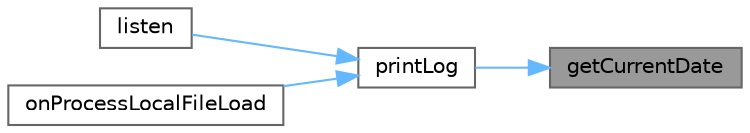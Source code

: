 digraph "getCurrentDate"
{
 // LATEX_PDF_SIZE
  bgcolor="transparent";
  edge [fontname=Helvetica,fontsize=10,labelfontname=Helvetica,labelfontsize=10];
  node [fontname=Helvetica,fontsize=10,shape=box,height=0.2,width=0.4];
  rankdir="RL";
  Node1 [id="Node000001",label="getCurrentDate",height=0.2,width=0.4,color="gray40", fillcolor="grey60", style="filled", fontcolor="black",tooltip="CModbusClient::getCurrentDate 得到当前时间"];
  Node1 -> Node2 [id="edge1_Node000001_Node000002",dir="back",color="steelblue1",style="solid",tooltip=" "];
  Node2 [id="Node000002",label="printLog",height=0.2,width=0.4,color="grey40", fillcolor="white", style="filled",URL="$classchttpserver.html#af07e8fd9f47aca65c95d2d2f6396a822",tooltip="chttpserver::printLog 打印用户日志"];
  Node2 -> Node3 [id="edge2_Node000002_Node000003",dir="back",color="steelblue1",style="solid",tooltip=" "];
  Node3 [id="Node000003",label="listen",height=0.2,width=0.4,color="grey40", fillcolor="white", style="filled",URL="$classchttpserver.html#a58201c4161d27ecbaa747c621558f80f",tooltip="chttpserver::listen 开始侦听"];
  Node2 -> Node4 [id="edge3_Node000002_Node000004",dir="back",color="steelblue1",style="solid",tooltip=" "];
  Node4 [id="Node000004",label="onProcessLocalFileLoad",height=0.2,width=0.4,color="grey40", fillcolor="white", style="filled",URL="$classchttpserver.html#a7f47ba6b730e696cad8c56eedb195c5a",tooltip="chttpserver::onProcessLocalFileLoad 处理内部文件导入"];
}
